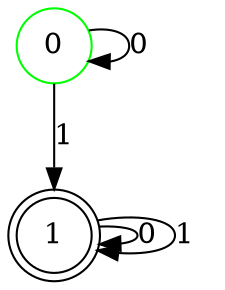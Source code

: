 digraph {
	node [color=green shape=circle]
	0
	node [color=black shape=doublecircle]
	1
	0 -> 0 [label=0]
	0 -> 1 [label=1]
	1 -> 1 [label=0]
	1 -> 1 [label=1]
}
